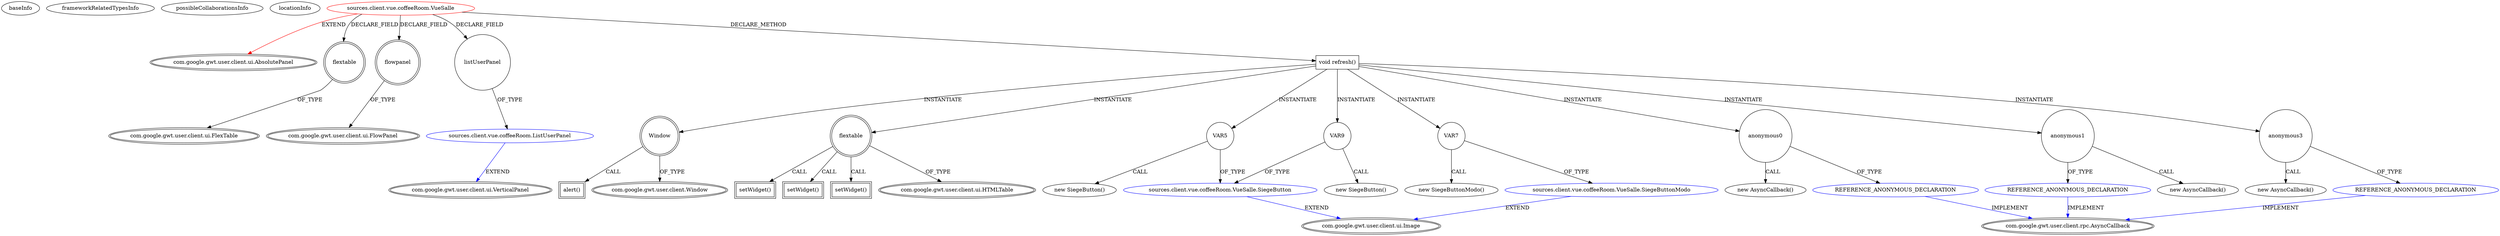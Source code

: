digraph {
baseInfo[graphId=237,category="extension_graph",isAnonymous=false,possibleRelation=true]
frameworkRelatedTypesInfo[0="com.google.gwt.user.client.ui.AbsolutePanel"]
possibleCollaborationsInfo[0="237~FIELD_DECLARATION-~com.google.gwt.user.client.ui.AbsolutePanel ~com.google.gwt.user.client.ui.VerticalPanel ~false~false",1="237~CLIENT_METHOD_DECLARATION-INSTANTIATION-~com.google.gwt.user.client.ui.AbsolutePanel ~com.google.gwt.user.client.ui.Image ~false~false",2="237~CLIENT_METHOD_DECLARATION-INSTANTIATION-CLIENT_METHOD_DECLARATION-INSTANTIATION-~com.google.gwt.user.client.ui.AbsolutePanel ~com.google.gwt.user.client.ui.Image ~false~false",3="237~CLIENT_METHOD_DECLARATION-INSTANTIATION-~com.google.gwt.user.client.ui.AbsolutePanel ~com.google.gwt.user.client.rpc.AsyncCallback ~false~true"]
locationInfo[projectName="MainMain-ChatCafeine",filePath="/MainMain-ChatCafeine/ChatCafeine-master/ChatCafeine/src/sources/client/vue/coffeeRoom/VueSalle.java",contextSignature="VueSalle",graphId="237"]
0[label="sources.client.vue.coffeeRoom.VueSalle",vertexType="ROOT_CLIENT_CLASS_DECLARATION",isFrameworkType=false,color=red]
1[label="com.google.gwt.user.client.ui.AbsolutePanel",vertexType="FRAMEWORK_CLASS_TYPE",isFrameworkType=true,peripheries=2]
2[label="flextable",vertexType="FIELD_DECLARATION",isFrameworkType=true,peripheries=2,shape=circle]
3[label="com.google.gwt.user.client.ui.FlexTable",vertexType="FRAMEWORK_CLASS_TYPE",isFrameworkType=true,peripheries=2]
4[label="flowpanel",vertexType="FIELD_DECLARATION",isFrameworkType=true,peripheries=2,shape=circle]
5[label="com.google.gwt.user.client.ui.FlowPanel",vertexType="FRAMEWORK_CLASS_TYPE",isFrameworkType=true,peripheries=2]
6[label="listUserPanel",vertexType="FIELD_DECLARATION",isFrameworkType=false,shape=circle]
7[label="sources.client.vue.coffeeRoom.ListUserPanel",vertexType="REFERENCE_CLIENT_CLASS_DECLARATION",isFrameworkType=false,color=blue]
8[label="com.google.gwt.user.client.ui.VerticalPanel",vertexType="FRAMEWORK_CLASS_TYPE",isFrameworkType=true,peripheries=2]
9[label="void refresh()",vertexType="CLIENT_METHOD_DECLARATION",isFrameworkType=false,shape=box]
11[label="anonymous0",vertexType="VARIABLE_EXPRESION",isFrameworkType=false,shape=circle]
12[label="REFERENCE_ANONYMOUS_DECLARATION",vertexType="REFERENCE_ANONYMOUS_DECLARATION",isFrameworkType=false,color=blue]
13[label="com.google.gwt.user.client.rpc.AsyncCallback",vertexType="FRAMEWORK_INTERFACE_TYPE",isFrameworkType=true,peripheries=2]
10[label="new AsyncCallback()",vertexType="CONSTRUCTOR_CALL",isFrameworkType=false]
15[label="anonymous1",vertexType="VARIABLE_EXPRESION",isFrameworkType=false,shape=circle]
16[label="REFERENCE_ANONYMOUS_DECLARATION",vertexType="REFERENCE_ANONYMOUS_DECLARATION",isFrameworkType=false,color=blue]
14[label="new AsyncCallback()",vertexType="CONSTRUCTOR_CALL",isFrameworkType=false]
18[label="Window",vertexType="VARIABLE_EXPRESION",isFrameworkType=true,peripheries=2,shape=circle]
20[label="com.google.gwt.user.client.Window",vertexType="FRAMEWORK_CLASS_TYPE",isFrameworkType=true,peripheries=2]
19[label="alert()",vertexType="INSIDE_CALL",isFrameworkType=true,peripheries=2,shape=box]
22[label="anonymous3",vertexType="VARIABLE_EXPRESION",isFrameworkType=false,shape=circle]
23[label="REFERENCE_ANONYMOUS_DECLARATION",vertexType="REFERENCE_ANONYMOUS_DECLARATION",isFrameworkType=false,color=blue]
21[label="new AsyncCallback()",vertexType="CONSTRUCTOR_CALL",isFrameworkType=false]
25[label="flextable",vertexType="VARIABLE_EXPRESION",isFrameworkType=true,peripheries=2,shape=circle]
27[label="com.google.gwt.user.client.ui.HTMLTable",vertexType="FRAMEWORK_CLASS_TYPE",isFrameworkType=true,peripheries=2]
26[label="setWidget()",vertexType="INSIDE_CALL",isFrameworkType=true,peripheries=2,shape=box]
29[label="VAR5",vertexType="VARIABLE_EXPRESION",isFrameworkType=false,shape=circle]
30[label="sources.client.vue.coffeeRoom.VueSalle.SiegeButton",vertexType="REFERENCE_CLIENT_CLASS_DECLARATION",isFrameworkType=false,color=blue]
31[label="com.google.gwt.user.client.ui.Image",vertexType="FRAMEWORK_CLASS_TYPE",isFrameworkType=true,peripheries=2]
28[label="new SiegeButton()",vertexType="CONSTRUCTOR_CALL",isFrameworkType=false]
33[label="setWidget()",vertexType="INSIDE_CALL",isFrameworkType=true,peripheries=2,shape=box]
35[label="VAR7",vertexType="VARIABLE_EXPRESION",isFrameworkType=false,shape=circle]
36[label="sources.client.vue.coffeeRoom.VueSalle.SiegeButtonModo",vertexType="REFERENCE_CLIENT_CLASS_DECLARATION",isFrameworkType=false,color=blue]
34[label="new SiegeButtonModo()",vertexType="CONSTRUCTOR_CALL",isFrameworkType=false]
39[label="setWidget()",vertexType="INSIDE_CALL",isFrameworkType=true,peripheries=2,shape=box]
41[label="VAR9",vertexType="VARIABLE_EXPRESION",isFrameworkType=false,shape=circle]
40[label="new SiegeButton()",vertexType="CONSTRUCTOR_CALL",isFrameworkType=false]
0->1[label="EXTEND",color=red]
0->2[label="DECLARE_FIELD"]
2->3[label="OF_TYPE"]
0->4[label="DECLARE_FIELD"]
4->5[label="OF_TYPE"]
0->6[label="DECLARE_FIELD"]
7->8[label="EXTEND",color=blue]
6->7[label="OF_TYPE"]
0->9[label="DECLARE_METHOD"]
9->11[label="INSTANTIATE"]
12->13[label="IMPLEMENT",color=blue]
11->12[label="OF_TYPE"]
11->10[label="CALL"]
9->15[label="INSTANTIATE"]
16->13[label="IMPLEMENT",color=blue]
15->16[label="OF_TYPE"]
15->14[label="CALL"]
9->18[label="INSTANTIATE"]
18->20[label="OF_TYPE"]
18->19[label="CALL"]
9->22[label="INSTANTIATE"]
23->13[label="IMPLEMENT",color=blue]
22->23[label="OF_TYPE"]
22->21[label="CALL"]
9->25[label="INSTANTIATE"]
25->27[label="OF_TYPE"]
25->26[label="CALL"]
9->29[label="INSTANTIATE"]
30->31[label="EXTEND",color=blue]
29->30[label="OF_TYPE"]
29->28[label="CALL"]
25->33[label="CALL"]
9->35[label="INSTANTIATE"]
36->31[label="EXTEND",color=blue]
35->36[label="OF_TYPE"]
35->34[label="CALL"]
25->39[label="CALL"]
9->41[label="INSTANTIATE"]
41->30[label="OF_TYPE"]
41->40[label="CALL"]
}
